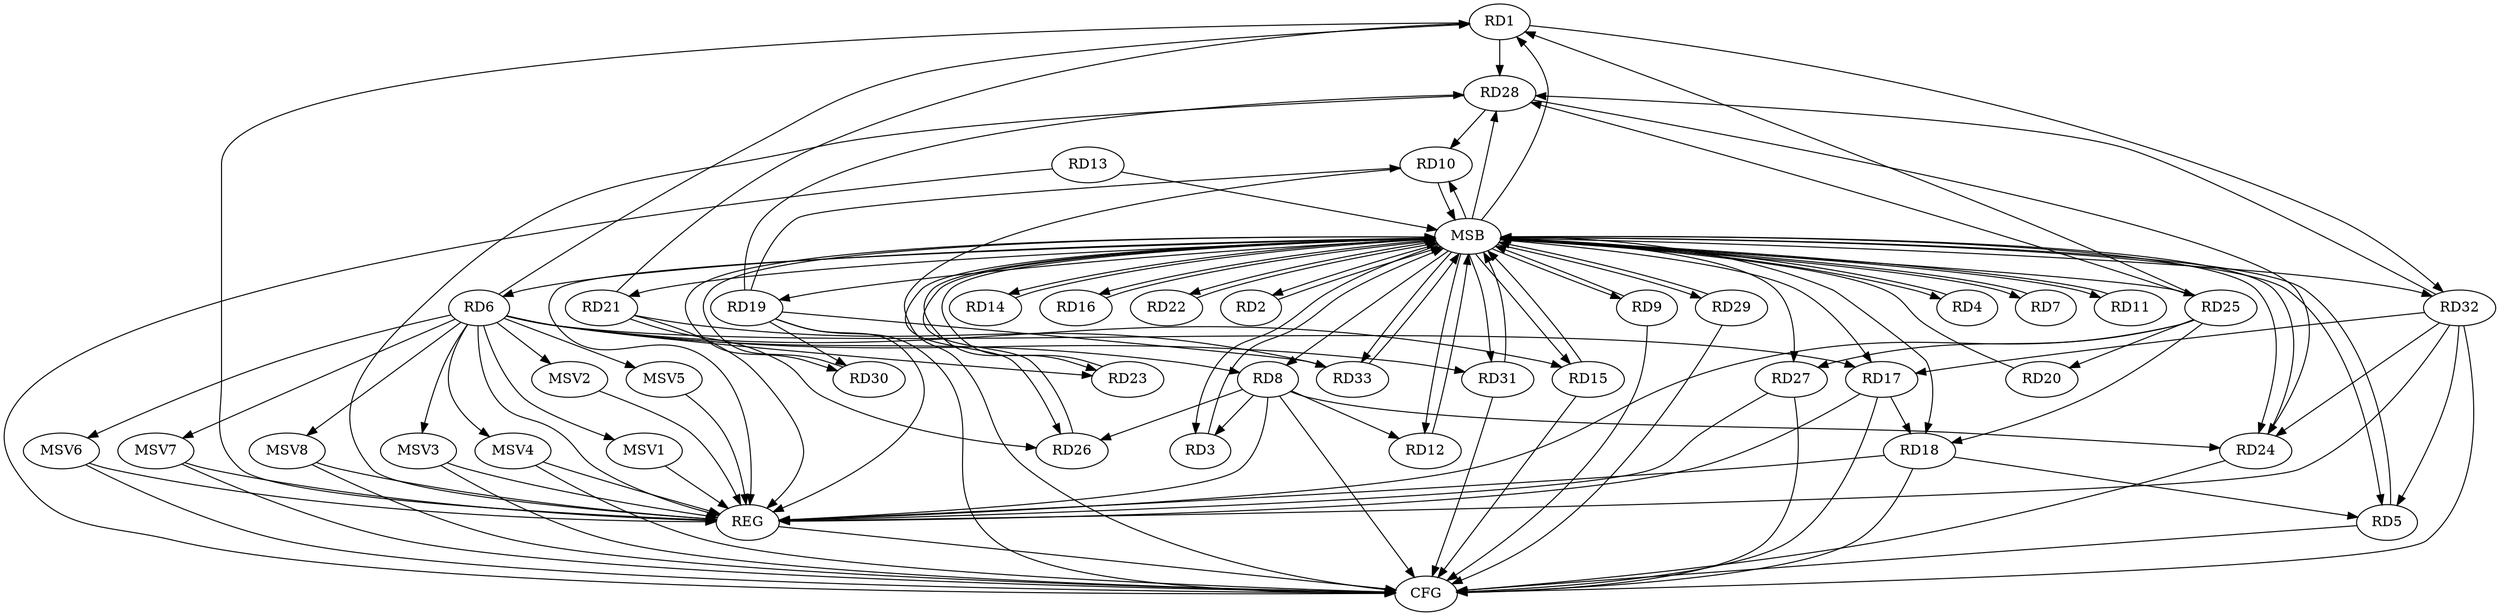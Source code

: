 strict digraph G {
  RD1 [ label="RD1" ];
  RD2 [ label="RD2" ];
  RD3 [ label="RD3" ];
  RD4 [ label="RD4" ];
  RD5 [ label="RD5" ];
  RD6 [ label="RD6" ];
  RD7 [ label="RD7" ];
  RD8 [ label="RD8" ];
  RD9 [ label="RD9" ];
  RD10 [ label="RD10" ];
  RD11 [ label="RD11" ];
  RD12 [ label="RD12" ];
  RD13 [ label="RD13" ];
  RD14 [ label="RD14" ];
  RD15 [ label="RD15" ];
  RD16 [ label="RD16" ];
  RD17 [ label="RD17" ];
  RD18 [ label="RD18" ];
  RD19 [ label="RD19" ];
  RD20 [ label="RD20" ];
  RD21 [ label="RD21" ];
  RD22 [ label="RD22" ];
  RD23 [ label="RD23" ];
  RD24 [ label="RD24" ];
  RD25 [ label="RD25" ];
  RD26 [ label="RD26" ];
  RD27 [ label="RD27" ];
  RD28 [ label="RD28" ];
  RD29 [ label="RD29" ];
  RD30 [ label="RD30" ];
  RD31 [ label="RD31" ];
  RD32 [ label="RD32" ];
  RD33 [ label="RD33" ];
  REG [ label="REG" ];
  MSB [ label="MSB" ];
  CFG [ label="CFG" ];
  MSV1 [ label="MSV1" ];
  MSV2 [ label="MSV2" ];
  MSV3 [ label="MSV3" ];
  MSV4 [ label="MSV4" ];
  MSV5 [ label="MSV5" ];
  MSV6 [ label="MSV6" ];
  MSV7 [ label="MSV7" ];
  MSV8 [ label="MSV8" ];
  RD6 -> RD1;
  RD21 -> RD1;
  RD25 -> RD1;
  RD1 -> RD28;
  RD1 -> RD32;
  RD8 -> RD3;
  RD18 -> RD5;
  RD32 -> RD5;
  RD6 -> RD8;
  RD6 -> RD15;
  RD6 -> RD17;
  RD6 -> RD23;
  RD6 -> RD31;
  RD8 -> RD12;
  RD8 -> RD24;
  RD8 -> RD26;
  RD19 -> RD10;
  RD28 -> RD10;
  RD17 -> RD18;
  RD32 -> RD17;
  RD25 -> RD18;
  RD19 -> RD28;
  RD19 -> RD30;
  RD19 -> RD33;
  RD25 -> RD20;
  RD21 -> RD26;
  RD21 -> RD33;
  RD28 -> RD24;
  RD32 -> RD24;
  RD25 -> RD27;
  RD25 -> RD28;
  RD32 -> RD28;
  RD1 -> REG;
  RD6 -> REG;
  RD8 -> REG;
  RD17 -> REG;
  RD18 -> REG;
  RD19 -> REG;
  RD21 -> REG;
  RD25 -> REG;
  RD27 -> REG;
  RD28 -> REG;
  RD32 -> REG;
  RD2 -> MSB;
  MSB -> RD16;
  MSB -> RD18;
  MSB -> RD27;
  MSB -> REG;
  RD3 -> MSB;
  MSB -> RD15;
  MSB -> RD23;
  MSB -> RD31;
  MSB -> RD32;
  RD4 -> MSB;
  MSB -> RD8;
  RD5 -> MSB;
  MSB -> RD28;
  RD7 -> MSB;
  MSB -> RD14;
  RD9 -> MSB;
  MSB -> RD2;
  MSB -> RD26;
  MSB -> RD33;
  RD10 -> MSB;
  MSB -> RD4;
  MSB -> RD9;
  MSB -> RD25;
  MSB -> RD30;
  RD11 -> MSB;
  RD12 -> MSB;
  RD13 -> MSB;
  MSB -> RD17;
  RD14 -> MSB;
  MSB -> RD3;
  MSB -> RD11;
  RD15 -> MSB;
  MSB -> RD12;
  MSB -> RD24;
  RD16 -> MSB;
  RD20 -> MSB;
  MSB -> RD29;
  RD22 -> MSB;
  MSB -> RD6;
  RD23 -> MSB;
  MSB -> RD7;
  RD24 -> MSB;
  MSB -> RD1;
  MSB -> RD21;
  RD26 -> MSB;
  MSB -> RD19;
  RD29 -> MSB;
  MSB -> RD10;
  RD30 -> MSB;
  MSB -> RD5;
  RD31 -> MSB;
  RD33 -> MSB;
  MSB -> RD22;
  RD10 -> CFG;
  RD29 -> CFG;
  RD5 -> CFG;
  RD9 -> CFG;
  RD17 -> CFG;
  RD15 -> CFG;
  RD18 -> CFG;
  RD13 -> CFG;
  RD31 -> CFG;
  RD24 -> CFG;
  RD27 -> CFG;
  RD19 -> CFG;
  RD32 -> CFG;
  RD8 -> CFG;
  REG -> CFG;
  RD6 -> MSV1;
  MSV1 -> REG;
  RD6 -> MSV2;
  MSV2 -> REG;
  RD6 -> MSV3;
  RD6 -> MSV4;
  MSV3 -> REG;
  MSV3 -> CFG;
  MSV4 -> REG;
  MSV4 -> CFG;
  RD6 -> MSV5;
  MSV5 -> REG;
  RD6 -> MSV6;
  RD6 -> MSV7;
  MSV6 -> REG;
  MSV6 -> CFG;
  MSV7 -> REG;
  MSV7 -> CFG;
  RD6 -> MSV8;
  MSV8 -> REG;
  MSV8 -> CFG;
}
